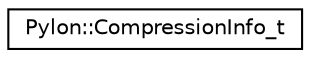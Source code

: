 digraph "Graphical Class Hierarchy"
{
  edge [fontname="Helvetica",fontsize="10",labelfontname="Helvetica",labelfontsize="10"];
  node [fontname="Helvetica",fontsize="10",shape=record];
  rankdir="LR";
  Node1 [label="Pylon::CompressionInfo_t",height=0.2,width=0.4,color="black", fillcolor="white", style="filled",URL="$struct_pylon_1_1_compression_info__t.html",tooltip="The struct containing information about a grab buffer/result. "];
}

